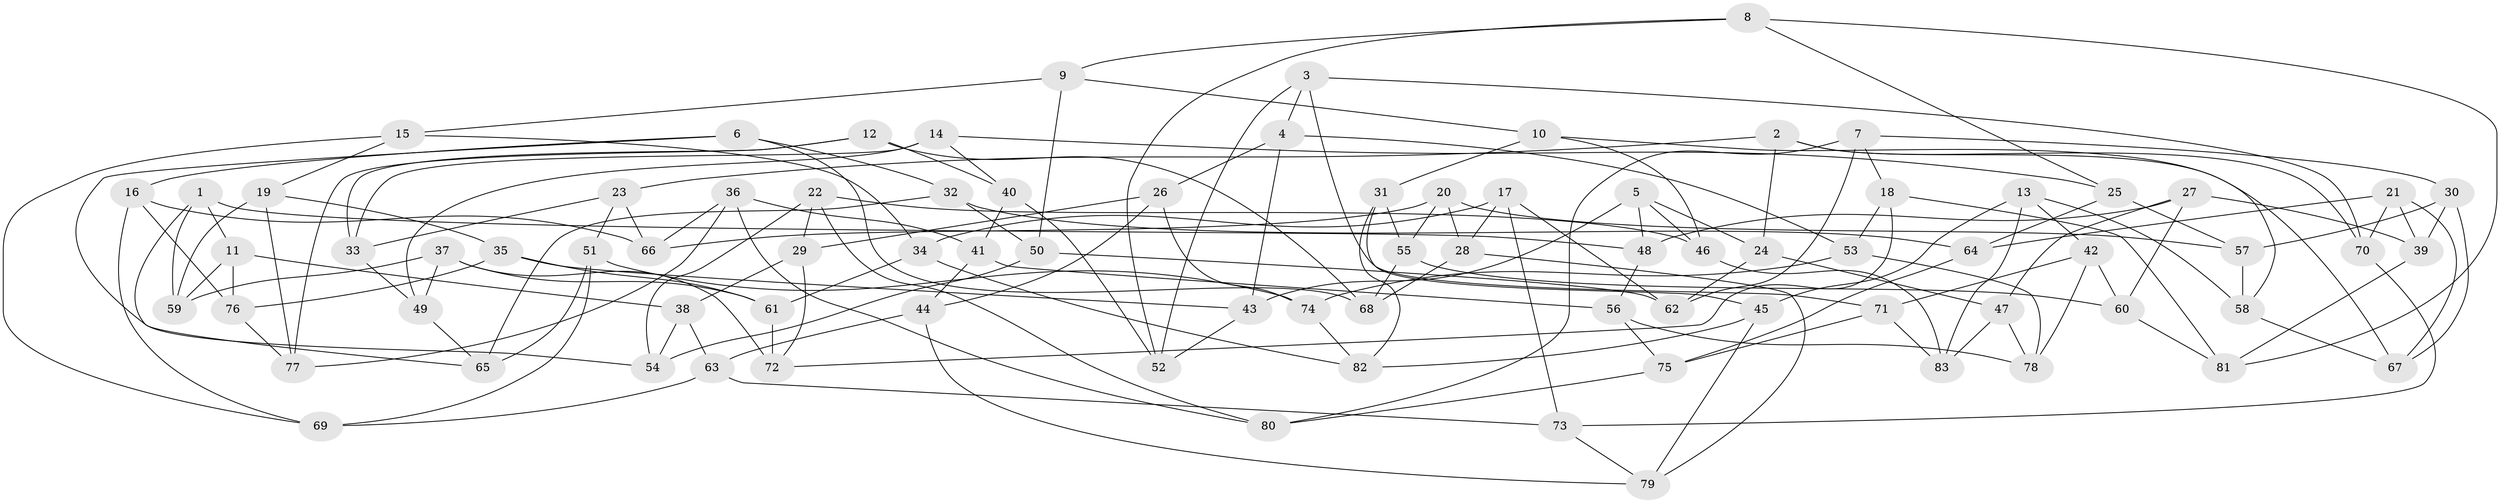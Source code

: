 // Generated by graph-tools (version 1.1) at 2025/16/03/09/25 04:16:26]
// undirected, 83 vertices, 166 edges
graph export_dot {
graph [start="1"]
  node [color=gray90,style=filled];
  1;
  2;
  3;
  4;
  5;
  6;
  7;
  8;
  9;
  10;
  11;
  12;
  13;
  14;
  15;
  16;
  17;
  18;
  19;
  20;
  21;
  22;
  23;
  24;
  25;
  26;
  27;
  28;
  29;
  30;
  31;
  32;
  33;
  34;
  35;
  36;
  37;
  38;
  39;
  40;
  41;
  42;
  43;
  44;
  45;
  46;
  47;
  48;
  49;
  50;
  51;
  52;
  53;
  54;
  55;
  56;
  57;
  58;
  59;
  60;
  61;
  62;
  63;
  64;
  65;
  66;
  67;
  68;
  69;
  70;
  71;
  72;
  73;
  74;
  75;
  76;
  77;
  78;
  79;
  80;
  81;
  82;
  83;
  1 -- 59;
  1 -- 11;
  1 -- 65;
  1 -- 48;
  2 -- 58;
  2 -- 23;
  2 -- 70;
  2 -- 24;
  3 -- 4;
  3 -- 52;
  3 -- 71;
  3 -- 70;
  4 -- 26;
  4 -- 53;
  4 -- 43;
  5 -- 48;
  5 -- 46;
  5 -- 43;
  5 -- 24;
  6 -- 54;
  6 -- 16;
  6 -- 32;
  6 -- 68;
  7 -- 80;
  7 -- 30;
  7 -- 18;
  7 -- 62;
  8 -- 25;
  8 -- 9;
  8 -- 81;
  8 -- 52;
  9 -- 15;
  9 -- 50;
  9 -- 10;
  10 -- 67;
  10 -- 31;
  10 -- 46;
  11 -- 38;
  11 -- 59;
  11 -- 76;
  12 -- 40;
  12 -- 77;
  12 -- 33;
  12 -- 68;
  13 -- 42;
  13 -- 58;
  13 -- 83;
  13 -- 45;
  14 -- 49;
  14 -- 40;
  14 -- 25;
  14 -- 33;
  15 -- 19;
  15 -- 69;
  15 -- 34;
  16 -- 76;
  16 -- 69;
  16 -- 66;
  17 -- 62;
  17 -- 28;
  17 -- 34;
  17 -- 73;
  18 -- 81;
  18 -- 53;
  18 -- 72;
  19 -- 77;
  19 -- 59;
  19 -- 35;
  20 -- 66;
  20 -- 55;
  20 -- 28;
  20 -- 57;
  21 -- 39;
  21 -- 64;
  21 -- 67;
  21 -- 70;
  22 -- 54;
  22 -- 80;
  22 -- 46;
  22 -- 29;
  23 -- 66;
  23 -- 51;
  23 -- 33;
  24 -- 62;
  24 -- 47;
  25 -- 57;
  25 -- 64;
  26 -- 74;
  26 -- 29;
  26 -- 44;
  27 -- 47;
  27 -- 60;
  27 -- 48;
  27 -- 39;
  28 -- 79;
  28 -- 68;
  29 -- 38;
  29 -- 72;
  30 -- 57;
  30 -- 67;
  30 -- 39;
  31 -- 45;
  31 -- 82;
  31 -- 55;
  32 -- 50;
  32 -- 64;
  32 -- 65;
  33 -- 49;
  34 -- 82;
  34 -- 61;
  35 -- 43;
  35 -- 61;
  35 -- 76;
  36 -- 41;
  36 -- 77;
  36 -- 66;
  36 -- 80;
  37 -- 59;
  37 -- 61;
  37 -- 49;
  37 -- 72;
  38 -- 54;
  38 -- 63;
  39 -- 81;
  40 -- 52;
  40 -- 41;
  41 -- 56;
  41 -- 44;
  42 -- 71;
  42 -- 60;
  42 -- 78;
  43 -- 52;
  44 -- 63;
  44 -- 79;
  45 -- 82;
  45 -- 79;
  46 -- 83;
  47 -- 78;
  47 -- 83;
  48 -- 56;
  49 -- 65;
  50 -- 54;
  50 -- 62;
  51 -- 69;
  51 -- 74;
  51 -- 65;
  53 -- 78;
  53 -- 74;
  55 -- 60;
  55 -- 68;
  56 -- 78;
  56 -- 75;
  57 -- 58;
  58 -- 67;
  60 -- 81;
  61 -- 72;
  63 -- 69;
  63 -- 73;
  64 -- 75;
  70 -- 73;
  71 -- 83;
  71 -- 75;
  73 -- 79;
  74 -- 82;
  75 -- 80;
  76 -- 77;
}
